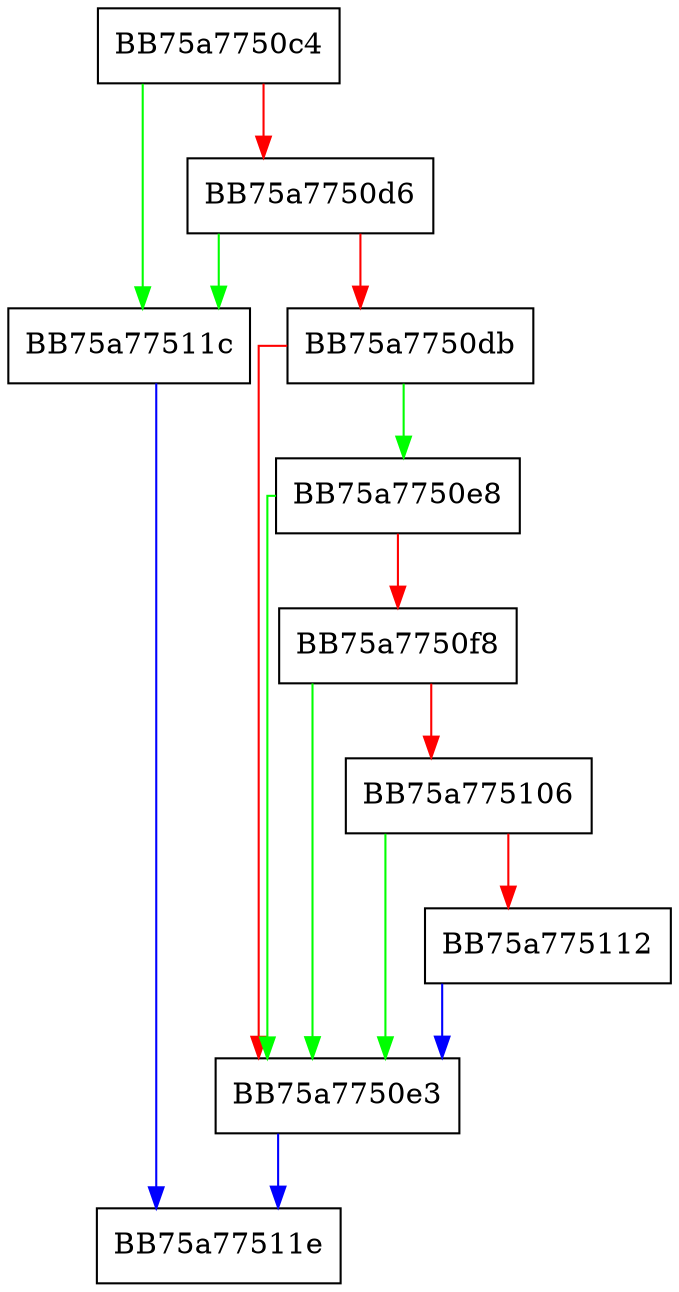 digraph _updatetlocinfoEx_nolock {
  node [shape="box"];
  graph [splines=ortho];
  BB75a7750c4 -> BB75a77511c [color="green"];
  BB75a7750c4 -> BB75a7750d6 [color="red"];
  BB75a7750d6 -> BB75a77511c [color="green"];
  BB75a7750d6 -> BB75a7750db [color="red"];
  BB75a7750db -> BB75a7750e8 [color="green"];
  BB75a7750db -> BB75a7750e3 [color="red"];
  BB75a7750e3 -> BB75a77511e [color="blue"];
  BB75a7750e8 -> BB75a7750e3 [color="green"];
  BB75a7750e8 -> BB75a7750f8 [color="red"];
  BB75a7750f8 -> BB75a7750e3 [color="green"];
  BB75a7750f8 -> BB75a775106 [color="red"];
  BB75a775106 -> BB75a7750e3 [color="green"];
  BB75a775106 -> BB75a775112 [color="red"];
  BB75a775112 -> BB75a7750e3 [color="blue"];
  BB75a77511c -> BB75a77511e [color="blue"];
}